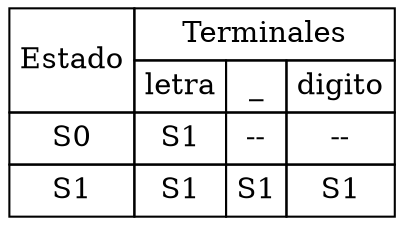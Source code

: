 digraph tablatransiciones {
abc [shape=none, margin=0, label=<
<TABLE BORDER="0" CELLBORDER="1" CELLSPACING="0" CELLPADDING="4">
<TR>
<TD ROWSPAN="2">Estado</TD>
<TD COLSPAN="3">Terminales</TD>
</TR>
<TR>
<TD>letra</TD><TD>_</TD><TD>digito</TD></TR>
<TR>
<TD>S0</TD><TD>S1</TD><TD>--</TD><TD>--</TD></TR>
<TR>
<TD>S1</TD><TD>S1</TD><TD>S1</TD><TD>S1</TD></TR>
</TABLE>>];
}